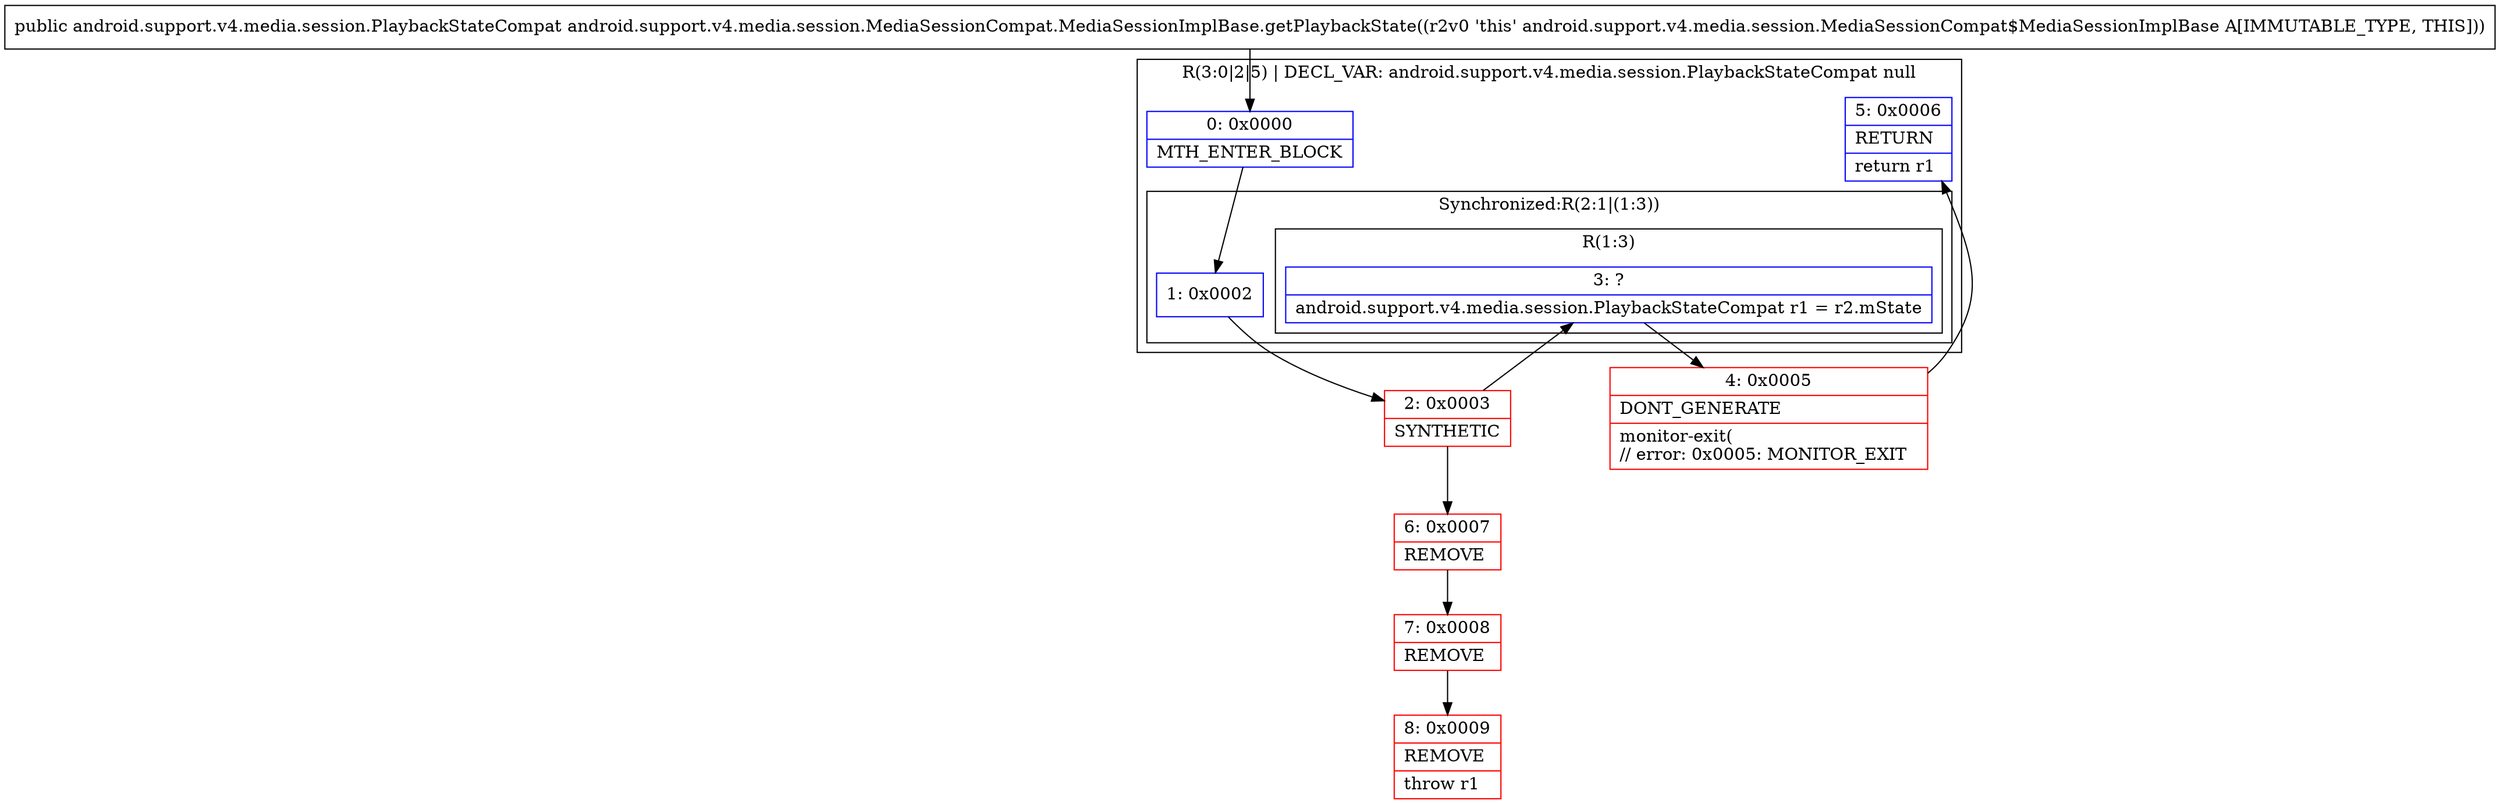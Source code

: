 digraph "CFG forandroid.support.v4.media.session.MediaSessionCompat.MediaSessionImplBase.getPlaybackState()Landroid\/support\/v4\/media\/session\/PlaybackStateCompat;" {
subgraph cluster_Region_1495030493 {
label = "R(3:0|2|5) | DECL_VAR: android.support.v4.media.session.PlaybackStateCompat null\l";
node [shape=record,color=blue];
Node_0 [shape=record,label="{0\:\ 0x0000|MTH_ENTER_BLOCK\l}"];
subgraph cluster_SynchronizedRegion_674984404 {
label = "Synchronized:R(2:1|(1:3))";
node [shape=record,color=blue];
Node_1 [shape=record,label="{1\:\ 0x0002}"];
subgraph cluster_Region_609927777 {
label = "R(1:3)";
node [shape=record,color=blue];
Node_3 [shape=record,label="{3\:\ ?|android.support.v4.media.session.PlaybackStateCompat r1 = r2.mState\l}"];
}
}
Node_5 [shape=record,label="{5\:\ 0x0006|RETURN\l|return r1\l}"];
}
Node_2 [shape=record,color=red,label="{2\:\ 0x0003|SYNTHETIC\l}"];
Node_4 [shape=record,color=red,label="{4\:\ 0x0005|DONT_GENERATE\l|monitor\-exit(\l\/\/ error: 0x0005: MONITOR_EXIT  \l}"];
Node_6 [shape=record,color=red,label="{6\:\ 0x0007|REMOVE\l}"];
Node_7 [shape=record,color=red,label="{7\:\ 0x0008|REMOVE\l}"];
Node_8 [shape=record,color=red,label="{8\:\ 0x0009|REMOVE\l|throw r1\l}"];
MethodNode[shape=record,label="{public android.support.v4.media.session.PlaybackStateCompat android.support.v4.media.session.MediaSessionCompat.MediaSessionImplBase.getPlaybackState((r2v0 'this' android.support.v4.media.session.MediaSessionCompat$MediaSessionImplBase A[IMMUTABLE_TYPE, THIS])) }"];
MethodNode -> Node_0;
Node_0 -> Node_1;
Node_1 -> Node_2;
Node_3 -> Node_4;
Node_2 -> Node_3;
Node_2 -> Node_6;
Node_4 -> Node_5;
Node_6 -> Node_7;
Node_7 -> Node_8;
}

